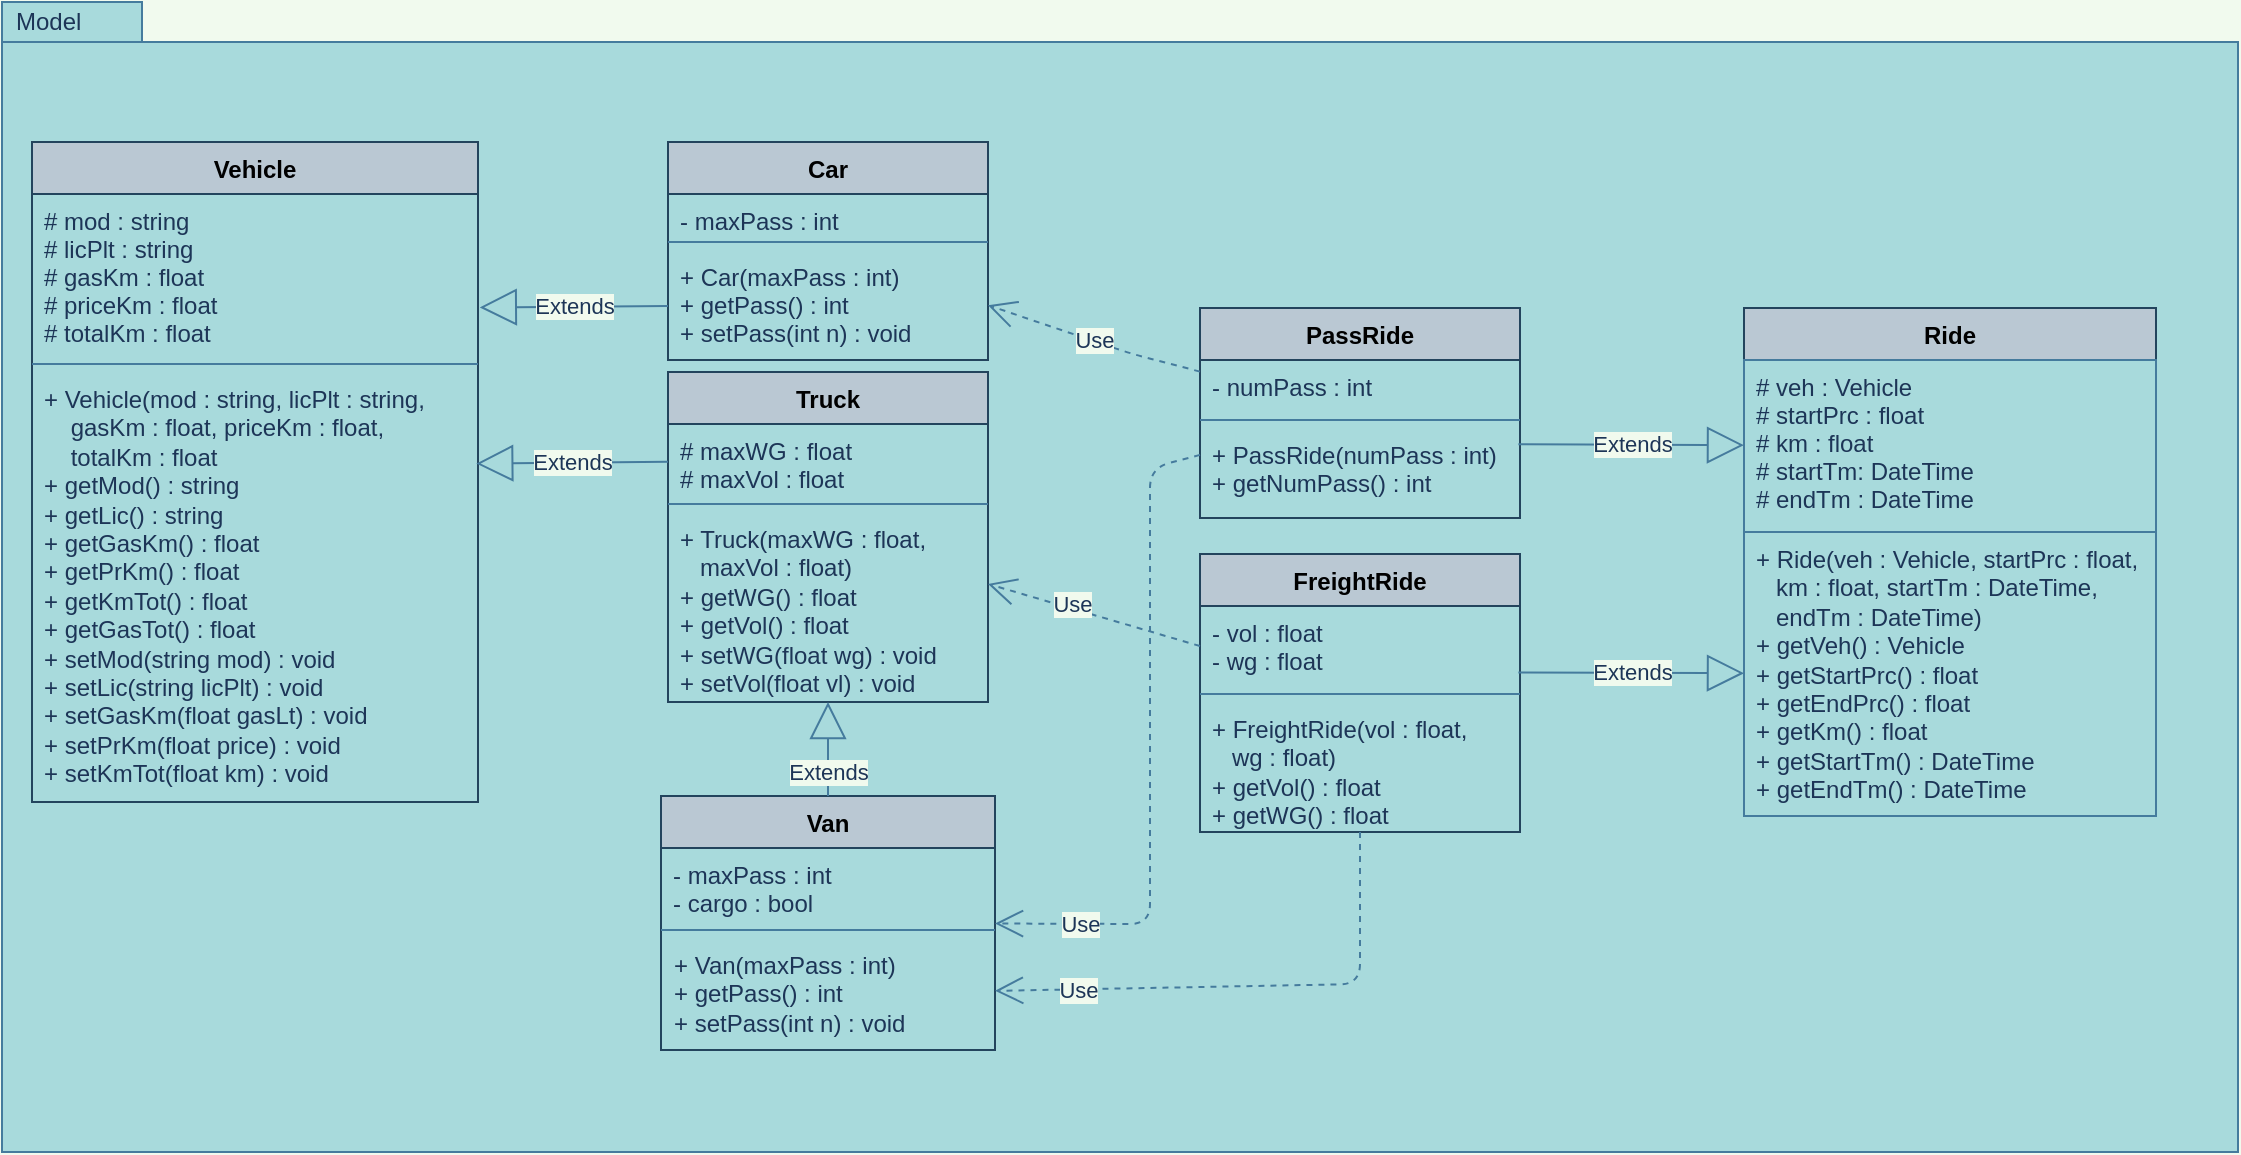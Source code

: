 <mxfile version="14.5.1" type="device"><diagram id="r5r_XLaW-ZYn9c92hxIi" name="Pagina-1"><mxGraphModel dx="2017" dy="699" grid="0" gridSize="10" guides="1" tooltips="1" connect="1" arrows="1" fold="1" page="0" pageScale="1" pageWidth="827" pageHeight="1169" background="#F1FAEE" math="0" shadow="0"><root><mxCell id="0"/><mxCell id="1" parent="0"/><mxCell id="kZnkpQ3XxZyATBB7E41t-5" value="Model" style="shape=folder;xSize=90;align=left;spacingLeft=10;align=left;verticalAlign=top;spacingLeft=5;spacingTop=-4;tabWidth=70;tabHeight=20;tabPosition=left;html=1;strokeWidth=1;recursiveResize=0;fillColor=#A8DADC;strokeColor=#457B9D;fontColor=#1D3557;" vertex="1" parent="1"><mxGeometry x="-450" y="313" width="1118" height="575" as="geometry"/></mxCell><mxCell id="kZnkpQ3XxZyATBB7E41t-9" value="Vehicle" style="swimlane;fontStyle=1;align=center;verticalAlign=top;childLayout=stackLayout;horizontal=1;startSize=26;horizontalStack=0;resizeParent=1;resizeParentMax=0;resizeLast=0;collapsible=1;marginBottom=0;fillColor=#bac8d3;strokeColor=#23445d;" vertex="1" parent="1"><mxGeometry x="-435" y="383" width="223" height="330" as="geometry"/></mxCell><mxCell id="kZnkpQ3XxZyATBB7E41t-10" value="# mod : string&#10;# licPlt : string&#10;# gasKm : float&#10;# priceKm : float&#10;# totalKm : float" style="text;strokeColor=none;fillColor=none;align=left;verticalAlign=top;spacingLeft=4;spacingRight=4;overflow=hidden;rotatable=0;points=[[0,0.5],[1,0.5]];portConstraint=eastwest;fontColor=#1D3557;" vertex="1" parent="kZnkpQ3XxZyATBB7E41t-9"><mxGeometry y="26" width="223" height="81" as="geometry"/></mxCell><mxCell id="kZnkpQ3XxZyATBB7E41t-11" value="" style="line;strokeWidth=1;fillColor=none;align=left;verticalAlign=middle;spacingTop=-1;spacingLeft=3;spacingRight=3;rotatable=0;labelPosition=right;points=[];portConstraint=eastwest;labelBackgroundColor=#F1FAEE;strokeColor=#457B9D;fontColor=#1D3557;" vertex="1" parent="kZnkpQ3XxZyATBB7E41t-9"><mxGeometry y="107" width="223" height="8" as="geometry"/></mxCell><mxCell id="kZnkpQ3XxZyATBB7E41t-12" value="+ Vehicle(mod : string, licPlt : string,          gasKm : float, priceKm : float,                totalKm : float&#10;+ getMod() : string&#10;+ getLic() : string&#10;+ getGasKm() : float&#10;+ getPrKm() : float&#10;+ getKmTot() : float&#10;+ getGasTot() : float&#10;+ setMod(string mod) : void&#10;+ setLic(string licPlt) : void&#10;+ setGasKm(float gasLt) : void&#10;+ setPrKm(float price) : void&#10;+ setKmTot(float km) : void&#10;" style="text;strokeColor=none;fillColor=none;align=left;verticalAlign=top;spacingLeft=4;spacingRight=4;overflow=hidden;rotatable=0;points=[[0,0.5],[1,0.5]];portConstraint=eastwest;whiteSpace=wrap;fontColor=#1D3557;" vertex="1" parent="kZnkpQ3XxZyATBB7E41t-9"><mxGeometry y="115" width="223" height="215" as="geometry"/></mxCell><mxCell id="kZnkpQ3XxZyATBB7E41t-13" value="Truck" style="swimlane;fontStyle=1;align=center;verticalAlign=top;childLayout=stackLayout;horizontal=1;startSize=26;horizontalStack=0;resizeParent=1;resizeParentMax=0;resizeLast=0;collapsible=1;marginBottom=0;fillColor=#bac8d3;strokeColor=#23445d;" vertex="1" parent="1"><mxGeometry x="-117" y="498" width="160" height="165" as="geometry"/></mxCell><mxCell id="kZnkpQ3XxZyATBB7E41t-14" value="# maxWG : float&#10;# maxVol : float" style="text;strokeColor=none;fillColor=none;align=left;verticalAlign=top;spacingLeft=4;spacingRight=4;overflow=hidden;rotatable=0;points=[[0,0.5],[1,0.5]];portConstraint=eastwest;fontColor=#1D3557;" vertex="1" parent="kZnkpQ3XxZyATBB7E41t-13"><mxGeometry y="26" width="160" height="36" as="geometry"/></mxCell><mxCell id="kZnkpQ3XxZyATBB7E41t-15" value="" style="line;strokeWidth=1;fillColor=none;align=left;verticalAlign=middle;spacingTop=-1;spacingLeft=3;spacingRight=3;rotatable=0;labelPosition=right;points=[];portConstraint=eastwest;labelBackgroundColor=#F1FAEE;strokeColor=#457B9D;fontColor=#1D3557;" vertex="1" parent="kZnkpQ3XxZyATBB7E41t-13"><mxGeometry y="62" width="160" height="8" as="geometry"/></mxCell><mxCell id="kZnkpQ3XxZyATBB7E41t-16" value="+ Truck(maxWG : float,           maxVol : float)&#10;+ getWG() : float&#10;+ getVol() : float&#10;+ setWG(float wg) : void&#10;+ setVol(float vl) : void" style="text;strokeColor=none;fillColor=none;align=left;verticalAlign=top;spacingLeft=4;spacingRight=4;overflow=hidden;rotatable=0;points=[[0,0.5],[1,0.5]];portConstraint=eastwest;whiteSpace=wrap;fontColor=#1D3557;" vertex="1" parent="kZnkpQ3XxZyATBB7E41t-13"><mxGeometry y="70" width="160" height="95" as="geometry"/></mxCell><mxCell id="kZnkpQ3XxZyATBB7E41t-21" value="Car" style="swimlane;fontStyle=1;align=center;verticalAlign=top;childLayout=stackLayout;horizontal=1;startSize=26;horizontalStack=0;resizeParent=1;resizeParentMax=0;resizeLast=0;collapsible=1;marginBottom=0;fillColor=#bac8d3;strokeColor=#23445d;" vertex="1" parent="1"><mxGeometry x="-117" y="383" width="160" height="109" as="geometry"/></mxCell><mxCell id="kZnkpQ3XxZyATBB7E41t-22" value="- maxPass : int" style="text;strokeColor=none;fillColor=none;align=left;verticalAlign=top;spacingLeft=4;spacingRight=4;overflow=hidden;rotatable=0;points=[[0,0.5],[1,0.5]];portConstraint=eastwest;fontColor=#1D3557;" vertex="1" parent="kZnkpQ3XxZyATBB7E41t-21"><mxGeometry y="26" width="160" height="20" as="geometry"/></mxCell><mxCell id="kZnkpQ3XxZyATBB7E41t-23" value="" style="line;strokeWidth=1;fillColor=none;align=left;verticalAlign=middle;spacingTop=-1;spacingLeft=3;spacingRight=3;rotatable=0;labelPosition=right;points=[];portConstraint=eastwest;labelBackgroundColor=#F1FAEE;strokeColor=#457B9D;fontColor=#1D3557;" vertex="1" parent="kZnkpQ3XxZyATBB7E41t-21"><mxGeometry y="46" width="160" height="8" as="geometry"/></mxCell><mxCell id="kZnkpQ3XxZyATBB7E41t-24" value="+ Car(maxPass : int)&#10;+ getPass() : int&#10;+ setPass(int n) : void" style="text;strokeColor=none;fillColor=none;align=left;verticalAlign=top;spacingLeft=4;spacingRight=4;overflow=hidden;rotatable=0;points=[[0,0.5],[1,0.5]];portConstraint=eastwest;fontColor=#1D3557;" vertex="1" parent="kZnkpQ3XxZyATBB7E41t-21"><mxGeometry y="54" width="160" height="55" as="geometry"/></mxCell><mxCell id="kZnkpQ3XxZyATBB7E41t-29" value="Van" style="swimlane;fontStyle=1;align=center;verticalAlign=top;childLayout=stackLayout;horizontal=1;startSize=26;horizontalStack=0;resizeParent=1;resizeParentMax=0;resizeLast=0;collapsible=1;marginBottom=0;fillColor=#bac8d3;strokeColor=#23445d;" vertex="1" parent="1"><mxGeometry x="-120.5" y="710" width="167" height="127" as="geometry"/></mxCell><mxCell id="kZnkpQ3XxZyATBB7E41t-30" value="- maxPass : int&#10;- cargo : bool" style="text;strokeColor=none;fillColor=none;align=left;verticalAlign=top;spacingLeft=4;spacingRight=4;overflow=hidden;rotatable=0;points=[[0,0.5],[1,0.5]];portConstraint=eastwest;fontColor=#1D3557;" vertex="1" parent="kZnkpQ3XxZyATBB7E41t-29"><mxGeometry y="26" width="167" height="37" as="geometry"/></mxCell><mxCell id="kZnkpQ3XxZyATBB7E41t-31" value="" style="line;strokeWidth=1;fillColor=none;align=left;verticalAlign=middle;spacingTop=-1;spacingLeft=3;spacingRight=3;rotatable=0;labelPosition=right;points=[];portConstraint=eastwest;labelBackgroundColor=#F1FAEE;strokeColor=#457B9D;fontColor=#1D3557;" vertex="1" parent="kZnkpQ3XxZyATBB7E41t-29"><mxGeometry y="63" width="167" height="8" as="geometry"/></mxCell><mxCell id="kZnkpQ3XxZyATBB7E41t-32" value="+ Van(maxPass : int)&#10;+ getPass() : int&#10;+ setPass(int n) : void" style="text;strokeColor=none;fillColor=none;align=left;verticalAlign=top;spacingLeft=4;spacingRight=4;overflow=hidden;rotatable=0;points=[[0,0.5],[1,0.5]];portConstraint=eastwest;whiteSpace=wrap;fontColor=#1D3557;" vertex="1" parent="kZnkpQ3XxZyATBB7E41t-29"><mxGeometry y="71" width="167" height="56" as="geometry"/></mxCell><mxCell id="kZnkpQ3XxZyATBB7E41t-33" value="Extends" style="endArrow=block;endSize=16;endFill=0;html=1;entryX=1.004;entryY=0.7;entryDx=0;entryDy=0;labelBackgroundColor=#F1FAEE;strokeColor=#457B9D;fontColor=#1D3557;entryPerimeter=0;" edge="1" parent="1" source="kZnkpQ3XxZyATBB7E41t-24" target="kZnkpQ3XxZyATBB7E41t-10"><mxGeometry width="160" relative="1" as="geometry"><mxPoint x="76" y="634" as="sourcePoint"/><mxPoint x="236" y="634" as="targetPoint"/></mxGeometry></mxCell><mxCell id="kZnkpQ3XxZyATBB7E41t-34" value="Extends" style="endArrow=block;endSize=16;endFill=0;html=1;labelBackgroundColor=#F1FAEE;strokeColor=#457B9D;fontColor=#1D3557;entryX=0.996;entryY=0.213;entryDx=0;entryDy=0;entryPerimeter=0;" edge="1" parent="1" source="kZnkpQ3XxZyATBB7E41t-14" target="kZnkpQ3XxZyATBB7E41t-12"><mxGeometry width="160" relative="1" as="geometry"><mxPoint x="-119" y="545" as="sourcePoint"/><mxPoint x="-211" y="537" as="targetPoint"/></mxGeometry></mxCell><mxCell id="kZnkpQ3XxZyATBB7E41t-35" value="Extends" style="endArrow=block;endSize=16;endFill=0;html=1;labelBackgroundColor=#F1FAEE;strokeColor=#457B9D;fontColor=#1D3557;" edge="1" parent="1" source="kZnkpQ3XxZyATBB7E41t-29" target="kZnkpQ3XxZyATBB7E41t-13"><mxGeometry x="-0.478" width="160" relative="1" as="geometry"><mxPoint x="76" y="634" as="sourcePoint"/><mxPoint x="236" y="634" as="targetPoint"/><mxPoint as="offset"/></mxGeometry></mxCell><mxCell id="kZnkpQ3XxZyATBB7E41t-37" value="Ride" style="swimlane;fontStyle=1;align=center;verticalAlign=top;childLayout=stackLayout;horizontal=1;startSize=26;horizontalStack=0;resizeParent=1;resizeParentMax=0;resizeLast=0;collapsible=1;marginBottom=0;fillColor=#bac8d3;strokeColor=#23445d;" vertex="1" parent="1"><mxGeometry x="421" y="466" width="206" height="254" as="geometry"><mxRectangle x="-145" y="383" width="90" height="26" as="alternateBounds"/></mxGeometry></mxCell><mxCell id="kZnkpQ3XxZyATBB7E41t-38" value="# veh : Vehicle&#10;# startPrc : float&#10;# km : float&#10;# startTm: DateTime&#10;# endTm : DateTime" style="text;align=left;verticalAlign=top;spacingLeft=4;spacingRight=4;overflow=hidden;rotatable=0;points=[[0,0.5],[1,0.5]];portConstraint=eastwest;fillColor=#A8DADC;strokeColor=#457B9D;fontColor=#1D3557;" vertex="1" parent="kZnkpQ3XxZyATBB7E41t-37"><mxGeometry y="26" width="206" height="86" as="geometry"/></mxCell><mxCell id="kZnkpQ3XxZyATBB7E41t-39" value="" style="line;strokeWidth=1;fillColor=none;align=left;verticalAlign=middle;spacingTop=-1;spacingLeft=3;spacingRight=3;rotatable=0;labelPosition=right;points=[];portConstraint=eastwest;labelBackgroundColor=#F1FAEE;strokeColor=#457B9D;fontColor=#1D3557;" vertex="1" parent="kZnkpQ3XxZyATBB7E41t-37"><mxGeometry y="112" width="206" as="geometry"/></mxCell><mxCell id="kZnkpQ3XxZyATBB7E41t-40" value="+ Ride(veh : Vehicle, startPrc : float,     km : float, startTm : DateTime,           endTm : DateTime)&#10;+ getVeh() : Vehicle&#10;+ getStartPrc() : float&#10;+ getEndPrc() : float&#10;+ getKm() : float&#10;+ getStartTm() : DateTime&#10;+ getEndTm() : DateTime" style="text;strokeColor=#457B9D;fillColor=#A8DADC;align=left;verticalAlign=top;spacingLeft=4;spacingRight=4;overflow=hidden;rotatable=0;points=[[0,0.5],[1,0.5]];portConstraint=eastwest;whiteSpace=wrap;fontColor=#1D3557;" vertex="1" parent="kZnkpQ3XxZyATBB7E41t-37"><mxGeometry y="112" width="206" height="142" as="geometry"/></mxCell><mxCell id="kZnkpQ3XxZyATBB7E41t-42" value="PassRide" style="swimlane;fontStyle=1;align=center;verticalAlign=top;childLayout=stackLayout;horizontal=1;startSize=26;horizontalStack=0;resizeParent=1;resizeParentMax=0;resizeLast=0;collapsible=1;marginBottom=0;fillColor=#bac8d3;strokeColor=#23445d;" vertex="1" parent="1"><mxGeometry x="149" y="466" width="160" height="105" as="geometry"/></mxCell><mxCell id="kZnkpQ3XxZyATBB7E41t-43" value="- numPass : int" style="text;strokeColor=none;fillColor=none;align=left;verticalAlign=top;spacingLeft=4;spacingRight=4;overflow=hidden;rotatable=0;points=[[0,0.5],[1,0.5]];portConstraint=eastwest;fontColor=#1D3557;" vertex="1" parent="kZnkpQ3XxZyATBB7E41t-42"><mxGeometry y="26" width="160" height="26" as="geometry"/></mxCell><mxCell id="kZnkpQ3XxZyATBB7E41t-44" value="" style="line;strokeWidth=1;fillColor=none;align=left;verticalAlign=middle;spacingTop=-1;spacingLeft=3;spacingRight=3;rotatable=0;labelPosition=right;points=[];portConstraint=eastwest;labelBackgroundColor=#F1FAEE;strokeColor=#457B9D;fontColor=#1D3557;" vertex="1" parent="kZnkpQ3XxZyATBB7E41t-42"><mxGeometry y="52" width="160" height="8" as="geometry"/></mxCell><mxCell id="kZnkpQ3XxZyATBB7E41t-45" value="+ PassRide(numPass : int)&#10;+ getNumPass() : int" style="text;strokeColor=none;fillColor=none;align=left;verticalAlign=top;spacingLeft=4;spacingRight=4;overflow=hidden;rotatable=0;points=[[0,0.5],[1,0.5]];portConstraint=eastwest;fontColor=#1D3557;" vertex="1" parent="kZnkpQ3XxZyATBB7E41t-42"><mxGeometry y="60" width="160" height="45" as="geometry"/></mxCell><mxCell id="kZnkpQ3XxZyATBB7E41t-58" value="FreightRide" style="swimlane;fontStyle=1;align=center;verticalAlign=top;childLayout=stackLayout;horizontal=1;startSize=26;horizontalStack=0;resizeParent=1;resizeParentMax=0;resizeLast=0;collapsible=1;marginBottom=0;fillColor=#bac8d3;strokeColor=#23445d;" vertex="1" parent="1"><mxGeometry x="149" y="589" width="160" height="139" as="geometry"/></mxCell><mxCell id="kZnkpQ3XxZyATBB7E41t-59" value="- vol : float&#10;- wg : float" style="text;strokeColor=none;fillColor=none;align=left;verticalAlign=top;spacingLeft=4;spacingRight=4;overflow=hidden;rotatable=0;points=[[0,0.5],[1,0.5]];portConstraint=eastwest;fontColor=#1D3557;" vertex="1" parent="kZnkpQ3XxZyATBB7E41t-58"><mxGeometry y="26" width="160" height="40" as="geometry"/></mxCell><mxCell id="kZnkpQ3XxZyATBB7E41t-60" value="" style="line;strokeWidth=1;fillColor=none;align=left;verticalAlign=middle;spacingTop=-1;spacingLeft=3;spacingRight=3;rotatable=0;labelPosition=right;points=[];portConstraint=eastwest;labelBackgroundColor=#F1FAEE;strokeColor=#457B9D;fontColor=#1D3557;" vertex="1" parent="kZnkpQ3XxZyATBB7E41t-58"><mxGeometry y="66" width="160" height="8" as="geometry"/></mxCell><mxCell id="kZnkpQ3XxZyATBB7E41t-61" value="+ FreightRide(vol : float,         wg : float)&#10;+ getVol() : float&#10;+ getWG() : float" style="text;strokeColor=none;fillColor=none;align=left;verticalAlign=top;spacingLeft=4;spacingRight=4;overflow=hidden;rotatable=0;points=[[0,0.5],[1,0.5]];portConstraint=eastwest;whiteSpace=wrap;fontColor=#1D3557;" vertex="1" parent="kZnkpQ3XxZyATBB7E41t-58"><mxGeometry y="74" width="160" height="65" as="geometry"/></mxCell><mxCell id="kZnkpQ3XxZyATBB7E41t-63" value="Extends" style="endArrow=block;endSize=16;endFill=0;html=1;labelBackgroundColor=#F1FAEE;strokeColor=#457B9D;fontColor=#1D3557;exitX=0.995;exitY=0.83;exitDx=0;exitDy=0;exitPerimeter=0;" edge="1" parent="1" source="kZnkpQ3XxZyATBB7E41t-59" target="kZnkpQ3XxZyATBB7E41t-40"><mxGeometry width="160" relative="1" as="geometry"><mxPoint x="212" y="595" as="sourcePoint"/><mxPoint x="372" y="595" as="targetPoint"/></mxGeometry></mxCell><mxCell id="kZnkpQ3XxZyATBB7E41t-64" value="Extends" style="endArrow=block;endSize=16;endFill=0;html=1;labelBackgroundColor=#F1FAEE;strokeColor=#457B9D;fontColor=#1D3557;exitX=0.995;exitY=0.181;exitDx=0;exitDy=0;exitPerimeter=0;" edge="1" parent="1" source="kZnkpQ3XxZyATBB7E41t-45" target="kZnkpQ3XxZyATBB7E41t-38"><mxGeometry width="160" relative="1" as="geometry"><mxPoint x="212" y="595" as="sourcePoint"/><mxPoint x="372" y="595" as="targetPoint"/></mxGeometry></mxCell><mxCell id="kZnkpQ3XxZyATBB7E41t-65" value="Use" style="endArrow=open;endSize=12;dashed=1;html=1;labelBackgroundColor=#F1FAEE;strokeColor=#457B9D;fontColor=#1D3557;" edge="1" parent="1" source="kZnkpQ3XxZyATBB7E41t-42" target="kZnkpQ3XxZyATBB7E41t-21"><mxGeometry width="160" relative="1" as="geometry"><mxPoint x="131" y="408" as="sourcePoint"/><mxPoint x="291" y="408" as="targetPoint"/><Array as="points"><mxPoint x="115" y="489"/></Array></mxGeometry></mxCell><mxCell id="kZnkpQ3XxZyATBB7E41t-66" value="Use" style="endArrow=open;endSize=12;dashed=1;html=1;labelBackgroundColor=#F1FAEE;strokeColor=#457B9D;fontColor=#1D3557;" edge="1" parent="1" source="kZnkpQ3XxZyATBB7E41t-58" target="kZnkpQ3XxZyATBB7E41t-13"><mxGeometry x="0.221" y="-2" width="160" relative="1" as="geometry"><mxPoint x="219" y="764" as="sourcePoint"/><mxPoint x="379" y="764" as="targetPoint"/><Array as="points"/><mxPoint as="offset"/></mxGeometry></mxCell><mxCell id="kZnkpQ3XxZyATBB7E41t-67" value="Use" style="endArrow=open;endSize=12;dashed=1;html=1;labelBackgroundColor=#F1FAEE;strokeColor=#457B9D;fontColor=#1D3557;" edge="1" parent="1" source="kZnkpQ3XxZyATBB7E41t-42" target="kZnkpQ3XxZyATBB7E41t-29"><mxGeometry x="0.742" width="160" relative="1" as="geometry"><mxPoint x="223" y="595" as="sourcePoint"/><mxPoint x="383" y="595" as="targetPoint"/><Array as="points"><mxPoint x="124" y="546"/><mxPoint x="124" y="774"/></Array><mxPoint as="offset"/></mxGeometry></mxCell><mxCell id="kZnkpQ3XxZyATBB7E41t-68" value="Use" style="endArrow=open;endSize=12;dashed=1;html=1;labelBackgroundColor=#F1FAEE;strokeColor=#457B9D;fontColor=#1D3557;" edge="1" parent="1" source="kZnkpQ3XxZyATBB7E41t-61" target="kZnkpQ3XxZyATBB7E41t-32"><mxGeometry x="0.681" width="160" relative="1" as="geometry"><mxPoint x="28" y="595" as="sourcePoint"/><mxPoint x="188" y="595" as="targetPoint"/><Array as="points"><mxPoint x="229" y="804"/></Array><mxPoint as="offset"/></mxGeometry></mxCell></root></mxGraphModel></diagram></mxfile>